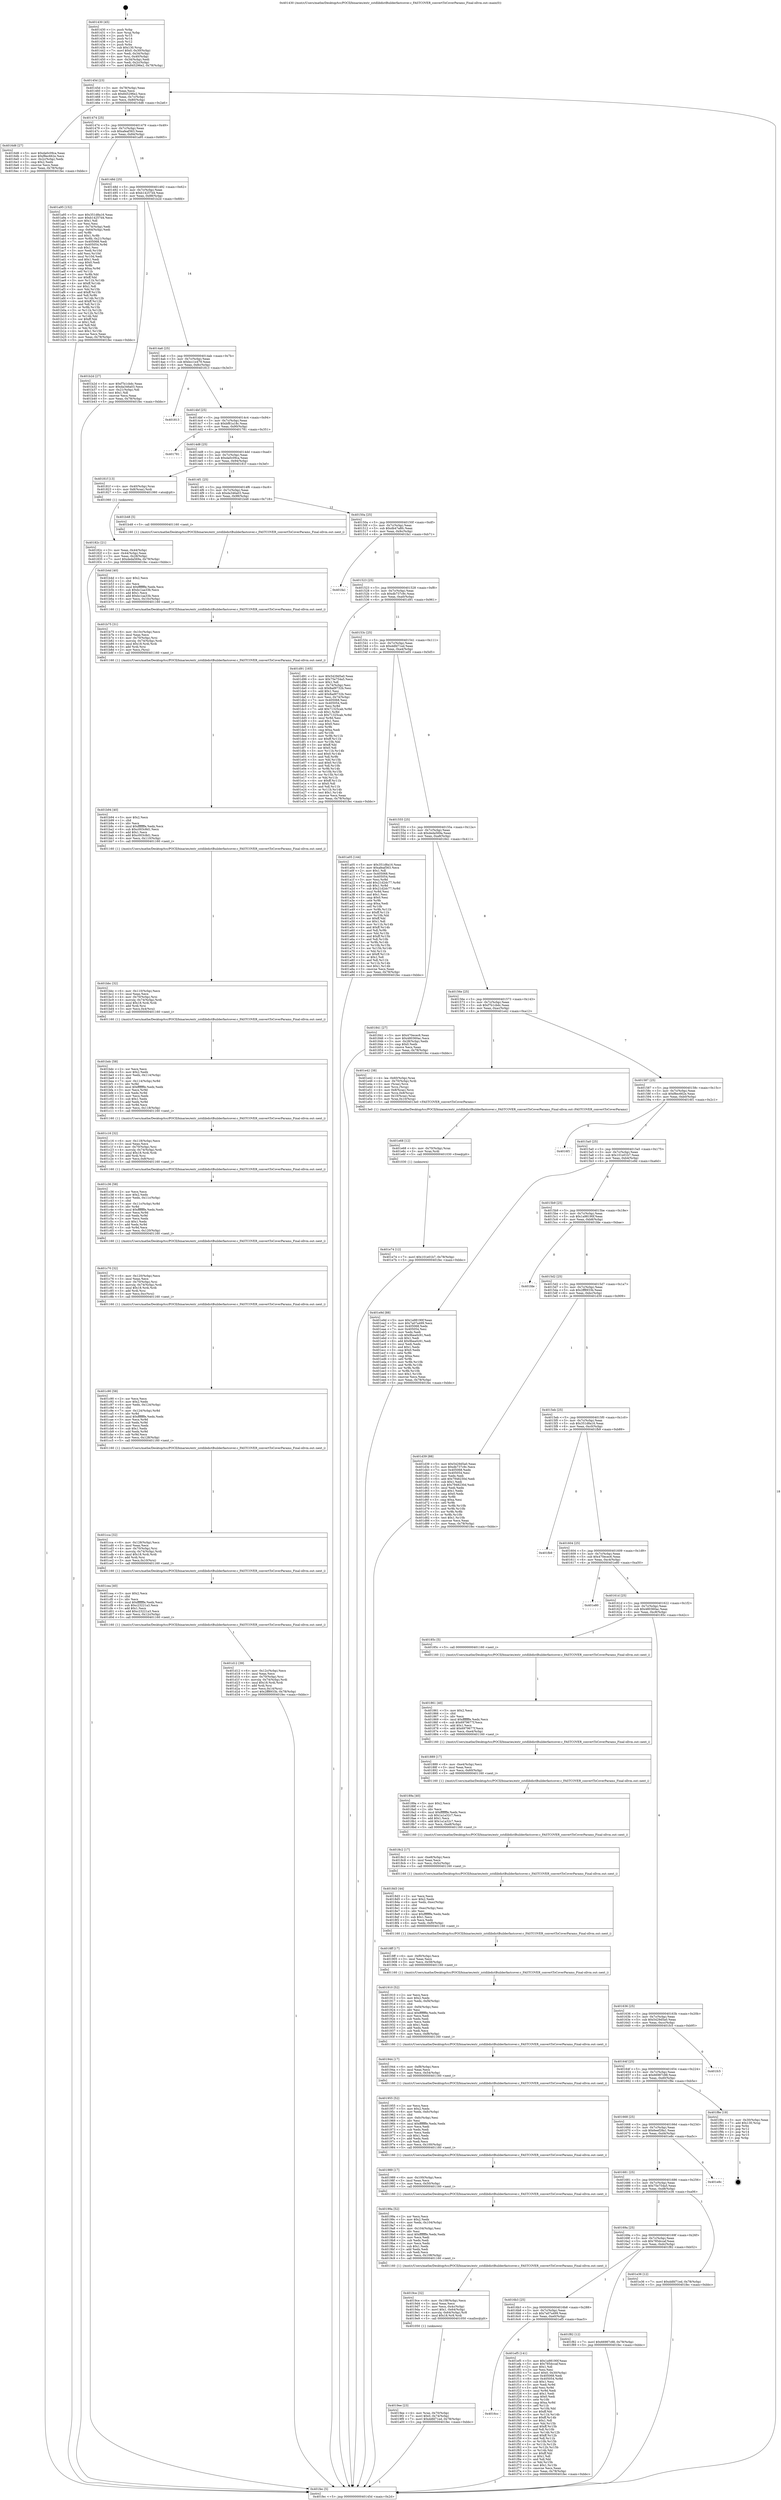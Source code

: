 digraph "0x401430" {
  label = "0x401430 (/mnt/c/Users/mathe/Desktop/tcc/POCII/binaries/extr_zstdlibdictBuilderfastcover.c_FASTCOVER_convertToCoverParams_Final-ollvm.out::main(0))"
  labelloc = "t"
  node[shape=record]

  Entry [label="",width=0.3,height=0.3,shape=circle,fillcolor=black,style=filled]
  "0x40145d" [label="{
     0x40145d [23]\l
     | [instrs]\l
     &nbsp;&nbsp;0x40145d \<+3\>: mov -0x78(%rbp),%eax\l
     &nbsp;&nbsp;0x401460 \<+2\>: mov %eax,%ecx\l
     &nbsp;&nbsp;0x401462 \<+6\>: sub $0x845296e2,%ecx\l
     &nbsp;&nbsp;0x401468 \<+3\>: mov %eax,-0x7c(%rbp)\l
     &nbsp;&nbsp;0x40146b \<+3\>: mov %ecx,-0x80(%rbp)\l
     &nbsp;&nbsp;0x40146e \<+6\>: je 00000000004016d6 \<main+0x2a6\>\l
  }"]
  "0x4016d6" [label="{
     0x4016d6 [27]\l
     | [instrs]\l
     &nbsp;&nbsp;0x4016d6 \<+5\>: mov $0xda0c09ca,%eax\l
     &nbsp;&nbsp;0x4016db \<+5\>: mov $0xf8ec662e,%ecx\l
     &nbsp;&nbsp;0x4016e0 \<+3\>: mov -0x2c(%rbp),%edx\l
     &nbsp;&nbsp;0x4016e3 \<+3\>: cmp $0x2,%edx\l
     &nbsp;&nbsp;0x4016e6 \<+3\>: cmovne %ecx,%eax\l
     &nbsp;&nbsp;0x4016e9 \<+3\>: mov %eax,-0x78(%rbp)\l
     &nbsp;&nbsp;0x4016ec \<+5\>: jmp 0000000000401fec \<main+0xbbc\>\l
  }"]
  "0x401474" [label="{
     0x401474 [25]\l
     | [instrs]\l
     &nbsp;&nbsp;0x401474 \<+5\>: jmp 0000000000401479 \<main+0x49\>\l
     &nbsp;&nbsp;0x401479 \<+3\>: mov -0x7c(%rbp),%eax\l
     &nbsp;&nbsp;0x40147c \<+5\>: sub $0xafeaf363,%eax\l
     &nbsp;&nbsp;0x401481 \<+6\>: mov %eax,-0x84(%rbp)\l
     &nbsp;&nbsp;0x401487 \<+6\>: je 0000000000401a95 \<main+0x665\>\l
  }"]
  "0x401fec" [label="{
     0x401fec [5]\l
     | [instrs]\l
     &nbsp;&nbsp;0x401fec \<+5\>: jmp 000000000040145d \<main+0x2d\>\l
  }"]
  "0x401430" [label="{
     0x401430 [45]\l
     | [instrs]\l
     &nbsp;&nbsp;0x401430 \<+1\>: push %rbp\l
     &nbsp;&nbsp;0x401431 \<+3\>: mov %rsp,%rbp\l
     &nbsp;&nbsp;0x401434 \<+2\>: push %r15\l
     &nbsp;&nbsp;0x401436 \<+2\>: push %r14\l
     &nbsp;&nbsp;0x401438 \<+2\>: push %r12\l
     &nbsp;&nbsp;0x40143a \<+1\>: push %rbx\l
     &nbsp;&nbsp;0x40143b \<+7\>: sub $0x130,%rsp\l
     &nbsp;&nbsp;0x401442 \<+7\>: movl $0x0,-0x30(%rbp)\l
     &nbsp;&nbsp;0x401449 \<+3\>: mov %edi,-0x34(%rbp)\l
     &nbsp;&nbsp;0x40144c \<+4\>: mov %rsi,-0x40(%rbp)\l
     &nbsp;&nbsp;0x401450 \<+3\>: mov -0x34(%rbp),%edi\l
     &nbsp;&nbsp;0x401453 \<+3\>: mov %edi,-0x2c(%rbp)\l
     &nbsp;&nbsp;0x401456 \<+7\>: movl $0x845296e2,-0x78(%rbp)\l
  }"]
  Exit [label="",width=0.3,height=0.3,shape=circle,fillcolor=black,style=filled,peripheries=2]
  "0x401a95" [label="{
     0x401a95 [152]\l
     | [instrs]\l
     &nbsp;&nbsp;0x401a95 \<+5\>: mov $0x351d8a16,%eax\l
     &nbsp;&nbsp;0x401a9a \<+5\>: mov $0xb14257d4,%ecx\l
     &nbsp;&nbsp;0x401a9f \<+2\>: mov $0x1,%dl\l
     &nbsp;&nbsp;0x401aa1 \<+2\>: xor %esi,%esi\l
     &nbsp;&nbsp;0x401aa3 \<+3\>: mov -0x74(%rbp),%edi\l
     &nbsp;&nbsp;0x401aa6 \<+3\>: cmp -0x64(%rbp),%edi\l
     &nbsp;&nbsp;0x401aa9 \<+4\>: setl %r8b\l
     &nbsp;&nbsp;0x401aad \<+4\>: and $0x1,%r8b\l
     &nbsp;&nbsp;0x401ab1 \<+4\>: mov %r8b,-0x21(%rbp)\l
     &nbsp;&nbsp;0x401ab5 \<+7\>: mov 0x405068,%edi\l
     &nbsp;&nbsp;0x401abc \<+8\>: mov 0x405054,%r9d\l
     &nbsp;&nbsp;0x401ac4 \<+3\>: sub $0x1,%esi\l
     &nbsp;&nbsp;0x401ac7 \<+3\>: mov %edi,%r10d\l
     &nbsp;&nbsp;0x401aca \<+3\>: add %esi,%r10d\l
     &nbsp;&nbsp;0x401acd \<+4\>: imul %r10d,%edi\l
     &nbsp;&nbsp;0x401ad1 \<+3\>: and $0x1,%edi\l
     &nbsp;&nbsp;0x401ad4 \<+3\>: cmp $0x0,%edi\l
     &nbsp;&nbsp;0x401ad7 \<+4\>: sete %r8b\l
     &nbsp;&nbsp;0x401adb \<+4\>: cmp $0xa,%r9d\l
     &nbsp;&nbsp;0x401adf \<+4\>: setl %r11b\l
     &nbsp;&nbsp;0x401ae3 \<+3\>: mov %r8b,%bl\l
     &nbsp;&nbsp;0x401ae6 \<+3\>: xor $0xff,%bl\l
     &nbsp;&nbsp;0x401ae9 \<+3\>: mov %r11b,%r14b\l
     &nbsp;&nbsp;0x401aec \<+4\>: xor $0xff,%r14b\l
     &nbsp;&nbsp;0x401af0 \<+3\>: xor $0x1,%dl\l
     &nbsp;&nbsp;0x401af3 \<+3\>: mov %bl,%r15b\l
     &nbsp;&nbsp;0x401af6 \<+4\>: and $0xff,%r15b\l
     &nbsp;&nbsp;0x401afa \<+3\>: and %dl,%r8b\l
     &nbsp;&nbsp;0x401afd \<+3\>: mov %r14b,%r12b\l
     &nbsp;&nbsp;0x401b00 \<+4\>: and $0xff,%r12b\l
     &nbsp;&nbsp;0x401b04 \<+3\>: and %dl,%r11b\l
     &nbsp;&nbsp;0x401b07 \<+3\>: or %r8b,%r15b\l
     &nbsp;&nbsp;0x401b0a \<+3\>: or %r11b,%r12b\l
     &nbsp;&nbsp;0x401b0d \<+3\>: xor %r12b,%r15b\l
     &nbsp;&nbsp;0x401b10 \<+3\>: or %r14b,%bl\l
     &nbsp;&nbsp;0x401b13 \<+3\>: xor $0xff,%bl\l
     &nbsp;&nbsp;0x401b16 \<+3\>: or $0x1,%dl\l
     &nbsp;&nbsp;0x401b19 \<+2\>: and %dl,%bl\l
     &nbsp;&nbsp;0x401b1b \<+3\>: or %bl,%r15b\l
     &nbsp;&nbsp;0x401b1e \<+4\>: test $0x1,%r15b\l
     &nbsp;&nbsp;0x401b22 \<+3\>: cmovne %ecx,%eax\l
     &nbsp;&nbsp;0x401b25 \<+3\>: mov %eax,-0x78(%rbp)\l
     &nbsp;&nbsp;0x401b28 \<+5\>: jmp 0000000000401fec \<main+0xbbc\>\l
  }"]
  "0x40148d" [label="{
     0x40148d [25]\l
     | [instrs]\l
     &nbsp;&nbsp;0x40148d \<+5\>: jmp 0000000000401492 \<main+0x62\>\l
     &nbsp;&nbsp;0x401492 \<+3\>: mov -0x7c(%rbp),%eax\l
     &nbsp;&nbsp;0x401495 \<+5\>: sub $0xb14257d4,%eax\l
     &nbsp;&nbsp;0x40149a \<+6\>: mov %eax,-0x88(%rbp)\l
     &nbsp;&nbsp;0x4014a0 \<+6\>: je 0000000000401b2d \<main+0x6fd\>\l
  }"]
  "0x4016cc" [label="{
     0x4016cc\l
  }", style=dashed]
  "0x401b2d" [label="{
     0x401b2d [27]\l
     | [instrs]\l
     &nbsp;&nbsp;0x401b2d \<+5\>: mov $0xf7b1cbdc,%eax\l
     &nbsp;&nbsp;0x401b32 \<+5\>: mov $0xda346a03,%ecx\l
     &nbsp;&nbsp;0x401b37 \<+3\>: mov -0x21(%rbp),%dl\l
     &nbsp;&nbsp;0x401b3a \<+3\>: test $0x1,%dl\l
     &nbsp;&nbsp;0x401b3d \<+3\>: cmovne %ecx,%eax\l
     &nbsp;&nbsp;0x401b40 \<+3\>: mov %eax,-0x78(%rbp)\l
     &nbsp;&nbsp;0x401b43 \<+5\>: jmp 0000000000401fec \<main+0xbbc\>\l
  }"]
  "0x4014a6" [label="{
     0x4014a6 [25]\l
     | [instrs]\l
     &nbsp;&nbsp;0x4014a6 \<+5\>: jmp 00000000004014ab \<main+0x7b\>\l
     &nbsp;&nbsp;0x4014ab \<+3\>: mov -0x7c(%rbp),%eax\l
     &nbsp;&nbsp;0x4014ae \<+5\>: sub $0xbcc1e479,%eax\l
     &nbsp;&nbsp;0x4014b3 \<+6\>: mov %eax,-0x8c(%rbp)\l
     &nbsp;&nbsp;0x4014b9 \<+6\>: je 0000000000401813 \<main+0x3e3\>\l
  }"]
  "0x401ef5" [label="{
     0x401ef5 [141]\l
     | [instrs]\l
     &nbsp;&nbsp;0x401ef5 \<+5\>: mov $0x1a98190f,%eax\l
     &nbsp;&nbsp;0x401efa \<+5\>: mov $0x785dccaf,%ecx\l
     &nbsp;&nbsp;0x401eff \<+2\>: mov $0x1,%dl\l
     &nbsp;&nbsp;0x401f01 \<+2\>: xor %esi,%esi\l
     &nbsp;&nbsp;0x401f03 \<+7\>: movl $0x0,-0x30(%rbp)\l
     &nbsp;&nbsp;0x401f0a \<+7\>: mov 0x405068,%edi\l
     &nbsp;&nbsp;0x401f11 \<+8\>: mov 0x405054,%r8d\l
     &nbsp;&nbsp;0x401f19 \<+3\>: sub $0x1,%esi\l
     &nbsp;&nbsp;0x401f1c \<+3\>: mov %edi,%r9d\l
     &nbsp;&nbsp;0x401f1f \<+3\>: add %esi,%r9d\l
     &nbsp;&nbsp;0x401f22 \<+4\>: imul %r9d,%edi\l
     &nbsp;&nbsp;0x401f26 \<+3\>: and $0x1,%edi\l
     &nbsp;&nbsp;0x401f29 \<+3\>: cmp $0x0,%edi\l
     &nbsp;&nbsp;0x401f2c \<+4\>: sete %r10b\l
     &nbsp;&nbsp;0x401f30 \<+4\>: cmp $0xa,%r8d\l
     &nbsp;&nbsp;0x401f34 \<+4\>: setl %r11b\l
     &nbsp;&nbsp;0x401f38 \<+3\>: mov %r10b,%bl\l
     &nbsp;&nbsp;0x401f3b \<+3\>: xor $0xff,%bl\l
     &nbsp;&nbsp;0x401f3e \<+3\>: mov %r11b,%r14b\l
     &nbsp;&nbsp;0x401f41 \<+4\>: xor $0xff,%r14b\l
     &nbsp;&nbsp;0x401f45 \<+3\>: xor $0x1,%dl\l
     &nbsp;&nbsp;0x401f48 \<+3\>: mov %bl,%r15b\l
     &nbsp;&nbsp;0x401f4b \<+4\>: and $0xff,%r15b\l
     &nbsp;&nbsp;0x401f4f \<+3\>: and %dl,%r10b\l
     &nbsp;&nbsp;0x401f52 \<+3\>: mov %r14b,%r12b\l
     &nbsp;&nbsp;0x401f55 \<+4\>: and $0xff,%r12b\l
     &nbsp;&nbsp;0x401f59 \<+3\>: and %dl,%r11b\l
     &nbsp;&nbsp;0x401f5c \<+3\>: or %r10b,%r15b\l
     &nbsp;&nbsp;0x401f5f \<+3\>: or %r11b,%r12b\l
     &nbsp;&nbsp;0x401f62 \<+3\>: xor %r12b,%r15b\l
     &nbsp;&nbsp;0x401f65 \<+3\>: or %r14b,%bl\l
     &nbsp;&nbsp;0x401f68 \<+3\>: xor $0xff,%bl\l
     &nbsp;&nbsp;0x401f6b \<+3\>: or $0x1,%dl\l
     &nbsp;&nbsp;0x401f6e \<+2\>: and %dl,%bl\l
     &nbsp;&nbsp;0x401f70 \<+3\>: or %bl,%r15b\l
     &nbsp;&nbsp;0x401f73 \<+4\>: test $0x1,%r15b\l
     &nbsp;&nbsp;0x401f77 \<+3\>: cmovne %ecx,%eax\l
     &nbsp;&nbsp;0x401f7a \<+3\>: mov %eax,-0x78(%rbp)\l
     &nbsp;&nbsp;0x401f7d \<+5\>: jmp 0000000000401fec \<main+0xbbc\>\l
  }"]
  "0x401813" [label="{
     0x401813\l
  }", style=dashed]
  "0x4014bf" [label="{
     0x4014bf [25]\l
     | [instrs]\l
     &nbsp;&nbsp;0x4014bf \<+5\>: jmp 00000000004014c4 \<main+0x94\>\l
     &nbsp;&nbsp;0x4014c4 \<+3\>: mov -0x7c(%rbp),%eax\l
     &nbsp;&nbsp;0x4014c7 \<+5\>: sub $0xbf81a18c,%eax\l
     &nbsp;&nbsp;0x4014cc \<+6\>: mov %eax,-0x90(%rbp)\l
     &nbsp;&nbsp;0x4014d2 \<+6\>: je 0000000000401781 \<main+0x351\>\l
  }"]
  "0x4016b3" [label="{
     0x4016b3 [25]\l
     | [instrs]\l
     &nbsp;&nbsp;0x4016b3 \<+5\>: jmp 00000000004016b8 \<main+0x288\>\l
     &nbsp;&nbsp;0x4016b8 \<+3\>: mov -0x7c(%rbp),%eax\l
     &nbsp;&nbsp;0x4016bb \<+5\>: sub $0x7a07a499,%eax\l
     &nbsp;&nbsp;0x4016c0 \<+6\>: mov %eax,-0xe0(%rbp)\l
     &nbsp;&nbsp;0x4016c6 \<+6\>: je 0000000000401ef5 \<main+0xac5\>\l
  }"]
  "0x401781" [label="{
     0x401781\l
  }", style=dashed]
  "0x4014d8" [label="{
     0x4014d8 [25]\l
     | [instrs]\l
     &nbsp;&nbsp;0x4014d8 \<+5\>: jmp 00000000004014dd \<main+0xad\>\l
     &nbsp;&nbsp;0x4014dd \<+3\>: mov -0x7c(%rbp),%eax\l
     &nbsp;&nbsp;0x4014e0 \<+5\>: sub $0xda0c09ca,%eax\l
     &nbsp;&nbsp;0x4014e5 \<+6\>: mov %eax,-0x94(%rbp)\l
     &nbsp;&nbsp;0x4014eb \<+6\>: je 000000000040181f \<main+0x3ef\>\l
  }"]
  "0x401f82" [label="{
     0x401f82 [12]\l
     | [instrs]\l
     &nbsp;&nbsp;0x401f82 \<+7\>: movl $0x66987c88,-0x78(%rbp)\l
     &nbsp;&nbsp;0x401f89 \<+5\>: jmp 0000000000401fec \<main+0xbbc\>\l
  }"]
  "0x40181f" [label="{
     0x40181f [13]\l
     | [instrs]\l
     &nbsp;&nbsp;0x40181f \<+4\>: mov -0x40(%rbp),%rax\l
     &nbsp;&nbsp;0x401823 \<+4\>: mov 0x8(%rax),%rdi\l
     &nbsp;&nbsp;0x401827 \<+5\>: call 0000000000401060 \<atoi@plt\>\l
     | [calls]\l
     &nbsp;&nbsp;0x401060 \{1\} (unknown)\l
  }"]
  "0x4014f1" [label="{
     0x4014f1 [25]\l
     | [instrs]\l
     &nbsp;&nbsp;0x4014f1 \<+5\>: jmp 00000000004014f6 \<main+0xc6\>\l
     &nbsp;&nbsp;0x4014f6 \<+3\>: mov -0x7c(%rbp),%eax\l
     &nbsp;&nbsp;0x4014f9 \<+5\>: sub $0xda346a03,%eax\l
     &nbsp;&nbsp;0x4014fe \<+6\>: mov %eax,-0x98(%rbp)\l
     &nbsp;&nbsp;0x401504 \<+6\>: je 0000000000401b48 \<main+0x718\>\l
  }"]
  "0x40182c" [label="{
     0x40182c [21]\l
     | [instrs]\l
     &nbsp;&nbsp;0x40182c \<+3\>: mov %eax,-0x44(%rbp)\l
     &nbsp;&nbsp;0x40182f \<+3\>: mov -0x44(%rbp),%eax\l
     &nbsp;&nbsp;0x401832 \<+3\>: mov %eax,-0x28(%rbp)\l
     &nbsp;&nbsp;0x401835 \<+7\>: movl $0xdeda569a,-0x78(%rbp)\l
     &nbsp;&nbsp;0x40183c \<+5\>: jmp 0000000000401fec \<main+0xbbc\>\l
  }"]
  "0x401e74" [label="{
     0x401e74 [12]\l
     | [instrs]\l
     &nbsp;&nbsp;0x401e74 \<+7\>: movl $0x101e01b7,-0x78(%rbp)\l
     &nbsp;&nbsp;0x401e7b \<+5\>: jmp 0000000000401fec \<main+0xbbc\>\l
  }"]
  "0x401b48" [label="{
     0x401b48 [5]\l
     | [instrs]\l
     &nbsp;&nbsp;0x401b48 \<+5\>: call 0000000000401160 \<next_i\>\l
     | [calls]\l
     &nbsp;&nbsp;0x401160 \{1\} (/mnt/c/Users/mathe/Desktop/tcc/POCII/binaries/extr_zstdlibdictBuilderfastcover.c_FASTCOVER_convertToCoverParams_Final-ollvm.out::next_i)\l
  }"]
  "0x40150a" [label="{
     0x40150a [25]\l
     | [instrs]\l
     &nbsp;&nbsp;0x40150a \<+5\>: jmp 000000000040150f \<main+0xdf\>\l
     &nbsp;&nbsp;0x40150f \<+3\>: mov -0x7c(%rbp),%eax\l
     &nbsp;&nbsp;0x401512 \<+5\>: sub $0xdb47a8fc,%eax\l
     &nbsp;&nbsp;0x401517 \<+6\>: mov %eax,-0x9c(%rbp)\l
     &nbsp;&nbsp;0x40151d \<+6\>: je 0000000000401fa1 \<main+0xb71\>\l
  }"]
  "0x401e68" [label="{
     0x401e68 [12]\l
     | [instrs]\l
     &nbsp;&nbsp;0x401e68 \<+4\>: mov -0x70(%rbp),%rax\l
     &nbsp;&nbsp;0x401e6c \<+3\>: mov %rax,%rdi\l
     &nbsp;&nbsp;0x401e6f \<+5\>: call 0000000000401030 \<free@plt\>\l
     | [calls]\l
     &nbsp;&nbsp;0x401030 \{1\} (unknown)\l
  }"]
  "0x401fa1" [label="{
     0x401fa1\l
  }", style=dashed]
  "0x401523" [label="{
     0x401523 [25]\l
     | [instrs]\l
     &nbsp;&nbsp;0x401523 \<+5\>: jmp 0000000000401528 \<main+0xf8\>\l
     &nbsp;&nbsp;0x401528 \<+3\>: mov -0x7c(%rbp),%eax\l
     &nbsp;&nbsp;0x40152b \<+5\>: sub $0xdb737c9c,%eax\l
     &nbsp;&nbsp;0x401530 \<+6\>: mov %eax,-0xa0(%rbp)\l
     &nbsp;&nbsp;0x401536 \<+6\>: je 0000000000401d91 \<main+0x961\>\l
  }"]
  "0x40169a" [label="{
     0x40169a [25]\l
     | [instrs]\l
     &nbsp;&nbsp;0x40169a \<+5\>: jmp 000000000040169f \<main+0x26f\>\l
     &nbsp;&nbsp;0x40169f \<+3\>: mov -0x7c(%rbp),%eax\l
     &nbsp;&nbsp;0x4016a2 \<+5\>: sub $0x785dccaf,%eax\l
     &nbsp;&nbsp;0x4016a7 \<+6\>: mov %eax,-0xdc(%rbp)\l
     &nbsp;&nbsp;0x4016ad \<+6\>: je 0000000000401f82 \<main+0xb52\>\l
  }"]
  "0x401d91" [label="{
     0x401d91 [165]\l
     | [instrs]\l
     &nbsp;&nbsp;0x401d91 \<+5\>: mov $0x5429d5a0,%eax\l
     &nbsp;&nbsp;0x401d96 \<+5\>: mov $0x75e754a5,%ecx\l
     &nbsp;&nbsp;0x401d9b \<+2\>: mov $0x1,%dl\l
     &nbsp;&nbsp;0x401d9d \<+3\>: mov -0x74(%rbp),%esi\l
     &nbsp;&nbsp;0x401da0 \<+6\>: sub $0x8ad9732b,%esi\l
     &nbsp;&nbsp;0x401da6 \<+3\>: add $0x1,%esi\l
     &nbsp;&nbsp;0x401da9 \<+6\>: add $0x8ad9732b,%esi\l
     &nbsp;&nbsp;0x401daf \<+3\>: mov %esi,-0x74(%rbp)\l
     &nbsp;&nbsp;0x401db2 \<+7\>: mov 0x405068,%esi\l
     &nbsp;&nbsp;0x401db9 \<+7\>: mov 0x405054,%edi\l
     &nbsp;&nbsp;0x401dc0 \<+3\>: mov %esi,%r8d\l
     &nbsp;&nbsp;0x401dc3 \<+7\>: add $0x71325cab,%r8d\l
     &nbsp;&nbsp;0x401dca \<+4\>: sub $0x1,%r8d\l
     &nbsp;&nbsp;0x401dce \<+7\>: sub $0x71325cab,%r8d\l
     &nbsp;&nbsp;0x401dd5 \<+4\>: imul %r8d,%esi\l
     &nbsp;&nbsp;0x401dd9 \<+3\>: and $0x1,%esi\l
     &nbsp;&nbsp;0x401ddc \<+3\>: cmp $0x0,%esi\l
     &nbsp;&nbsp;0x401ddf \<+4\>: sete %r9b\l
     &nbsp;&nbsp;0x401de3 \<+3\>: cmp $0xa,%edi\l
     &nbsp;&nbsp;0x401de6 \<+4\>: setl %r10b\l
     &nbsp;&nbsp;0x401dea \<+3\>: mov %r9b,%r11b\l
     &nbsp;&nbsp;0x401ded \<+4\>: xor $0xff,%r11b\l
     &nbsp;&nbsp;0x401df1 \<+3\>: mov %r10b,%bl\l
     &nbsp;&nbsp;0x401df4 \<+3\>: xor $0xff,%bl\l
     &nbsp;&nbsp;0x401df7 \<+3\>: xor $0x0,%dl\l
     &nbsp;&nbsp;0x401dfa \<+3\>: mov %r11b,%r14b\l
     &nbsp;&nbsp;0x401dfd \<+4\>: and $0x0,%r14b\l
     &nbsp;&nbsp;0x401e01 \<+3\>: and %dl,%r9b\l
     &nbsp;&nbsp;0x401e04 \<+3\>: mov %bl,%r15b\l
     &nbsp;&nbsp;0x401e07 \<+4\>: and $0x0,%r15b\l
     &nbsp;&nbsp;0x401e0b \<+3\>: and %dl,%r10b\l
     &nbsp;&nbsp;0x401e0e \<+3\>: or %r9b,%r14b\l
     &nbsp;&nbsp;0x401e11 \<+3\>: or %r10b,%r15b\l
     &nbsp;&nbsp;0x401e14 \<+3\>: xor %r15b,%r14b\l
     &nbsp;&nbsp;0x401e17 \<+3\>: or %bl,%r11b\l
     &nbsp;&nbsp;0x401e1a \<+4\>: xor $0xff,%r11b\l
     &nbsp;&nbsp;0x401e1e \<+3\>: or $0x0,%dl\l
     &nbsp;&nbsp;0x401e21 \<+3\>: and %dl,%r11b\l
     &nbsp;&nbsp;0x401e24 \<+3\>: or %r11b,%r14b\l
     &nbsp;&nbsp;0x401e27 \<+4\>: test $0x1,%r14b\l
     &nbsp;&nbsp;0x401e2b \<+3\>: cmovne %ecx,%eax\l
     &nbsp;&nbsp;0x401e2e \<+3\>: mov %eax,-0x78(%rbp)\l
     &nbsp;&nbsp;0x401e31 \<+5\>: jmp 0000000000401fec \<main+0xbbc\>\l
  }"]
  "0x40153c" [label="{
     0x40153c [25]\l
     | [instrs]\l
     &nbsp;&nbsp;0x40153c \<+5\>: jmp 0000000000401541 \<main+0x111\>\l
     &nbsp;&nbsp;0x401541 \<+3\>: mov -0x7c(%rbp),%eax\l
     &nbsp;&nbsp;0x401544 \<+5\>: sub $0xddfd71ed,%eax\l
     &nbsp;&nbsp;0x401549 \<+6\>: mov %eax,-0xa4(%rbp)\l
     &nbsp;&nbsp;0x40154f \<+6\>: je 0000000000401a05 \<main+0x5d5\>\l
  }"]
  "0x401e36" [label="{
     0x401e36 [12]\l
     | [instrs]\l
     &nbsp;&nbsp;0x401e36 \<+7\>: movl $0xddfd71ed,-0x78(%rbp)\l
     &nbsp;&nbsp;0x401e3d \<+5\>: jmp 0000000000401fec \<main+0xbbc\>\l
  }"]
  "0x401a05" [label="{
     0x401a05 [144]\l
     | [instrs]\l
     &nbsp;&nbsp;0x401a05 \<+5\>: mov $0x351d8a16,%eax\l
     &nbsp;&nbsp;0x401a0a \<+5\>: mov $0xafeaf363,%ecx\l
     &nbsp;&nbsp;0x401a0f \<+2\>: mov $0x1,%dl\l
     &nbsp;&nbsp;0x401a11 \<+7\>: mov 0x405068,%esi\l
     &nbsp;&nbsp;0x401a18 \<+7\>: mov 0x405054,%edi\l
     &nbsp;&nbsp;0x401a1f \<+3\>: mov %esi,%r8d\l
     &nbsp;&nbsp;0x401a22 \<+7\>: add $0x21d2dc77,%r8d\l
     &nbsp;&nbsp;0x401a29 \<+4\>: sub $0x1,%r8d\l
     &nbsp;&nbsp;0x401a2d \<+7\>: sub $0x21d2dc77,%r8d\l
     &nbsp;&nbsp;0x401a34 \<+4\>: imul %r8d,%esi\l
     &nbsp;&nbsp;0x401a38 \<+3\>: and $0x1,%esi\l
     &nbsp;&nbsp;0x401a3b \<+3\>: cmp $0x0,%esi\l
     &nbsp;&nbsp;0x401a3e \<+4\>: sete %r9b\l
     &nbsp;&nbsp;0x401a42 \<+3\>: cmp $0xa,%edi\l
     &nbsp;&nbsp;0x401a45 \<+4\>: setl %r10b\l
     &nbsp;&nbsp;0x401a49 \<+3\>: mov %r9b,%r11b\l
     &nbsp;&nbsp;0x401a4c \<+4\>: xor $0xff,%r11b\l
     &nbsp;&nbsp;0x401a50 \<+3\>: mov %r10b,%bl\l
     &nbsp;&nbsp;0x401a53 \<+3\>: xor $0xff,%bl\l
     &nbsp;&nbsp;0x401a56 \<+3\>: xor $0x1,%dl\l
     &nbsp;&nbsp;0x401a59 \<+3\>: mov %r11b,%r14b\l
     &nbsp;&nbsp;0x401a5c \<+4\>: and $0xff,%r14b\l
     &nbsp;&nbsp;0x401a60 \<+3\>: and %dl,%r9b\l
     &nbsp;&nbsp;0x401a63 \<+3\>: mov %bl,%r15b\l
     &nbsp;&nbsp;0x401a66 \<+4\>: and $0xff,%r15b\l
     &nbsp;&nbsp;0x401a6a \<+3\>: and %dl,%r10b\l
     &nbsp;&nbsp;0x401a6d \<+3\>: or %r9b,%r14b\l
     &nbsp;&nbsp;0x401a70 \<+3\>: or %r10b,%r15b\l
     &nbsp;&nbsp;0x401a73 \<+3\>: xor %r15b,%r14b\l
     &nbsp;&nbsp;0x401a76 \<+3\>: or %bl,%r11b\l
     &nbsp;&nbsp;0x401a79 \<+4\>: xor $0xff,%r11b\l
     &nbsp;&nbsp;0x401a7d \<+3\>: or $0x1,%dl\l
     &nbsp;&nbsp;0x401a80 \<+3\>: and %dl,%r11b\l
     &nbsp;&nbsp;0x401a83 \<+3\>: or %r11b,%r14b\l
     &nbsp;&nbsp;0x401a86 \<+4\>: test $0x1,%r14b\l
     &nbsp;&nbsp;0x401a8a \<+3\>: cmovne %ecx,%eax\l
     &nbsp;&nbsp;0x401a8d \<+3\>: mov %eax,-0x78(%rbp)\l
     &nbsp;&nbsp;0x401a90 \<+5\>: jmp 0000000000401fec \<main+0xbbc\>\l
  }"]
  "0x401555" [label="{
     0x401555 [25]\l
     | [instrs]\l
     &nbsp;&nbsp;0x401555 \<+5\>: jmp 000000000040155a \<main+0x12a\>\l
     &nbsp;&nbsp;0x40155a \<+3\>: mov -0x7c(%rbp),%eax\l
     &nbsp;&nbsp;0x40155d \<+5\>: sub $0xdeda569a,%eax\l
     &nbsp;&nbsp;0x401562 \<+6\>: mov %eax,-0xa8(%rbp)\l
     &nbsp;&nbsp;0x401568 \<+6\>: je 0000000000401841 \<main+0x411\>\l
  }"]
  "0x401681" [label="{
     0x401681 [25]\l
     | [instrs]\l
     &nbsp;&nbsp;0x401681 \<+5\>: jmp 0000000000401686 \<main+0x256\>\l
     &nbsp;&nbsp;0x401686 \<+3\>: mov -0x7c(%rbp),%eax\l
     &nbsp;&nbsp;0x401689 \<+5\>: sub $0x75e754a5,%eax\l
     &nbsp;&nbsp;0x40168e \<+6\>: mov %eax,-0xd8(%rbp)\l
     &nbsp;&nbsp;0x401694 \<+6\>: je 0000000000401e36 \<main+0xa06\>\l
  }"]
  "0x401841" [label="{
     0x401841 [27]\l
     | [instrs]\l
     &nbsp;&nbsp;0x401841 \<+5\>: mov $0x470ecec6,%eax\l
     &nbsp;&nbsp;0x401846 \<+5\>: mov $0x480360ac,%ecx\l
     &nbsp;&nbsp;0x40184b \<+3\>: mov -0x28(%rbp),%edx\l
     &nbsp;&nbsp;0x40184e \<+3\>: cmp $0x0,%edx\l
     &nbsp;&nbsp;0x401851 \<+3\>: cmove %ecx,%eax\l
     &nbsp;&nbsp;0x401854 \<+3\>: mov %eax,-0x78(%rbp)\l
     &nbsp;&nbsp;0x401857 \<+5\>: jmp 0000000000401fec \<main+0xbbc\>\l
  }"]
  "0x40156e" [label="{
     0x40156e [25]\l
     | [instrs]\l
     &nbsp;&nbsp;0x40156e \<+5\>: jmp 0000000000401573 \<main+0x143\>\l
     &nbsp;&nbsp;0x401573 \<+3\>: mov -0x7c(%rbp),%eax\l
     &nbsp;&nbsp;0x401576 \<+5\>: sub $0xf7b1cbdc,%eax\l
     &nbsp;&nbsp;0x40157b \<+6\>: mov %eax,-0xac(%rbp)\l
     &nbsp;&nbsp;0x401581 \<+6\>: je 0000000000401e42 \<main+0xa12\>\l
  }"]
  "0x401e8c" [label="{
     0x401e8c\l
  }", style=dashed]
  "0x401e42" [label="{
     0x401e42 [38]\l
     | [instrs]\l
     &nbsp;&nbsp;0x401e42 \<+4\>: lea -0x60(%rbp),%rax\l
     &nbsp;&nbsp;0x401e46 \<+4\>: mov -0x70(%rbp),%rdi\l
     &nbsp;&nbsp;0x401e4a \<+3\>: mov (%rax),%rcx\l
     &nbsp;&nbsp;0x401e4d \<+4\>: mov %rcx,(%rsp)\l
     &nbsp;&nbsp;0x401e51 \<+4\>: mov 0x8(%rax),%rcx\l
     &nbsp;&nbsp;0x401e55 \<+5\>: mov %rcx,0x8(%rsp)\l
     &nbsp;&nbsp;0x401e5a \<+4\>: mov 0x10(%rax),%rax\l
     &nbsp;&nbsp;0x401e5e \<+5\>: mov %rax,0x10(%rsp)\l
     &nbsp;&nbsp;0x401e63 \<+5\>: call 00000000004013e0 \<FASTCOVER_convertToCoverParams\>\l
     | [calls]\l
     &nbsp;&nbsp;0x4013e0 \{1\} (/mnt/c/Users/mathe/Desktop/tcc/POCII/binaries/extr_zstdlibdictBuilderfastcover.c_FASTCOVER_convertToCoverParams_Final-ollvm.out::FASTCOVER_convertToCoverParams)\l
  }"]
  "0x401587" [label="{
     0x401587 [25]\l
     | [instrs]\l
     &nbsp;&nbsp;0x401587 \<+5\>: jmp 000000000040158c \<main+0x15c\>\l
     &nbsp;&nbsp;0x40158c \<+3\>: mov -0x7c(%rbp),%eax\l
     &nbsp;&nbsp;0x40158f \<+5\>: sub $0xf8ec662e,%eax\l
     &nbsp;&nbsp;0x401594 \<+6\>: mov %eax,-0xb0(%rbp)\l
     &nbsp;&nbsp;0x40159a \<+6\>: je 00000000004016f1 \<main+0x2c1\>\l
  }"]
  "0x401668" [label="{
     0x401668 [25]\l
     | [instrs]\l
     &nbsp;&nbsp;0x401668 \<+5\>: jmp 000000000040166d \<main+0x23d\>\l
     &nbsp;&nbsp;0x40166d \<+3\>: mov -0x7c(%rbp),%eax\l
     &nbsp;&nbsp;0x401670 \<+5\>: sub $0x6eef28a1,%eax\l
     &nbsp;&nbsp;0x401675 \<+6\>: mov %eax,-0xd4(%rbp)\l
     &nbsp;&nbsp;0x40167b \<+6\>: je 0000000000401e8c \<main+0xa5c\>\l
  }"]
  "0x4016f1" [label="{
     0x4016f1\l
  }", style=dashed]
  "0x4015a0" [label="{
     0x4015a0 [25]\l
     | [instrs]\l
     &nbsp;&nbsp;0x4015a0 \<+5\>: jmp 00000000004015a5 \<main+0x175\>\l
     &nbsp;&nbsp;0x4015a5 \<+3\>: mov -0x7c(%rbp),%eax\l
     &nbsp;&nbsp;0x4015a8 \<+5\>: sub $0x101e01b7,%eax\l
     &nbsp;&nbsp;0x4015ad \<+6\>: mov %eax,-0xb4(%rbp)\l
     &nbsp;&nbsp;0x4015b3 \<+6\>: je 0000000000401e9d \<main+0xa6d\>\l
  }"]
  "0x401f8e" [label="{
     0x401f8e [19]\l
     | [instrs]\l
     &nbsp;&nbsp;0x401f8e \<+3\>: mov -0x30(%rbp),%eax\l
     &nbsp;&nbsp;0x401f91 \<+7\>: add $0x130,%rsp\l
     &nbsp;&nbsp;0x401f98 \<+1\>: pop %rbx\l
     &nbsp;&nbsp;0x401f99 \<+2\>: pop %r12\l
     &nbsp;&nbsp;0x401f9b \<+2\>: pop %r14\l
     &nbsp;&nbsp;0x401f9d \<+2\>: pop %r15\l
     &nbsp;&nbsp;0x401f9f \<+1\>: pop %rbp\l
     &nbsp;&nbsp;0x401fa0 \<+1\>: ret\l
  }"]
  "0x401e9d" [label="{
     0x401e9d [88]\l
     | [instrs]\l
     &nbsp;&nbsp;0x401e9d \<+5\>: mov $0x1a98190f,%eax\l
     &nbsp;&nbsp;0x401ea2 \<+5\>: mov $0x7a07a499,%ecx\l
     &nbsp;&nbsp;0x401ea7 \<+7\>: mov 0x405068,%edx\l
     &nbsp;&nbsp;0x401eae \<+7\>: mov 0x405054,%esi\l
     &nbsp;&nbsp;0x401eb5 \<+2\>: mov %edx,%edi\l
     &nbsp;&nbsp;0x401eb7 \<+6\>: sub $0x9bea0c91,%edi\l
     &nbsp;&nbsp;0x401ebd \<+3\>: sub $0x1,%edi\l
     &nbsp;&nbsp;0x401ec0 \<+6\>: add $0x9bea0c91,%edi\l
     &nbsp;&nbsp;0x401ec6 \<+3\>: imul %edi,%edx\l
     &nbsp;&nbsp;0x401ec9 \<+3\>: and $0x1,%edx\l
     &nbsp;&nbsp;0x401ecc \<+3\>: cmp $0x0,%edx\l
     &nbsp;&nbsp;0x401ecf \<+4\>: sete %r8b\l
     &nbsp;&nbsp;0x401ed3 \<+3\>: cmp $0xa,%esi\l
     &nbsp;&nbsp;0x401ed6 \<+4\>: setl %r9b\l
     &nbsp;&nbsp;0x401eda \<+3\>: mov %r8b,%r10b\l
     &nbsp;&nbsp;0x401edd \<+3\>: and %r9b,%r10b\l
     &nbsp;&nbsp;0x401ee0 \<+3\>: xor %r9b,%r8b\l
     &nbsp;&nbsp;0x401ee3 \<+3\>: or %r8b,%r10b\l
     &nbsp;&nbsp;0x401ee6 \<+4\>: test $0x1,%r10b\l
     &nbsp;&nbsp;0x401eea \<+3\>: cmovne %ecx,%eax\l
     &nbsp;&nbsp;0x401eed \<+3\>: mov %eax,-0x78(%rbp)\l
     &nbsp;&nbsp;0x401ef0 \<+5\>: jmp 0000000000401fec \<main+0xbbc\>\l
  }"]
  "0x4015b9" [label="{
     0x4015b9 [25]\l
     | [instrs]\l
     &nbsp;&nbsp;0x4015b9 \<+5\>: jmp 00000000004015be \<main+0x18e\>\l
     &nbsp;&nbsp;0x4015be \<+3\>: mov -0x7c(%rbp),%eax\l
     &nbsp;&nbsp;0x4015c1 \<+5\>: sub $0x1a98190f,%eax\l
     &nbsp;&nbsp;0x4015c6 \<+6\>: mov %eax,-0xb8(%rbp)\l
     &nbsp;&nbsp;0x4015cc \<+6\>: je 0000000000401fde \<main+0xbae\>\l
  }"]
  "0x40164f" [label="{
     0x40164f [25]\l
     | [instrs]\l
     &nbsp;&nbsp;0x40164f \<+5\>: jmp 0000000000401654 \<main+0x224\>\l
     &nbsp;&nbsp;0x401654 \<+3\>: mov -0x7c(%rbp),%eax\l
     &nbsp;&nbsp;0x401657 \<+5\>: sub $0x66987c88,%eax\l
     &nbsp;&nbsp;0x40165c \<+6\>: mov %eax,-0xd0(%rbp)\l
     &nbsp;&nbsp;0x401662 \<+6\>: je 0000000000401f8e \<main+0xb5e\>\l
  }"]
  "0x401fde" [label="{
     0x401fde\l
  }", style=dashed]
  "0x4015d2" [label="{
     0x4015d2 [25]\l
     | [instrs]\l
     &nbsp;&nbsp;0x4015d2 \<+5\>: jmp 00000000004015d7 \<main+0x1a7\>\l
     &nbsp;&nbsp;0x4015d7 \<+3\>: mov -0x7c(%rbp),%eax\l
     &nbsp;&nbsp;0x4015da \<+5\>: sub $0x2ff8933b,%eax\l
     &nbsp;&nbsp;0x4015df \<+6\>: mov %eax,-0xbc(%rbp)\l
     &nbsp;&nbsp;0x4015e5 \<+6\>: je 0000000000401d39 \<main+0x909\>\l
  }"]
  "0x401fc5" [label="{
     0x401fc5\l
  }", style=dashed]
  "0x401d39" [label="{
     0x401d39 [88]\l
     | [instrs]\l
     &nbsp;&nbsp;0x401d39 \<+5\>: mov $0x5429d5a0,%eax\l
     &nbsp;&nbsp;0x401d3e \<+5\>: mov $0xdb737c9c,%ecx\l
     &nbsp;&nbsp;0x401d43 \<+7\>: mov 0x405068,%edx\l
     &nbsp;&nbsp;0x401d4a \<+7\>: mov 0x405054,%esi\l
     &nbsp;&nbsp;0x401d51 \<+2\>: mov %edx,%edi\l
     &nbsp;&nbsp;0x401d53 \<+6\>: add $0x7948230d,%edi\l
     &nbsp;&nbsp;0x401d59 \<+3\>: sub $0x1,%edi\l
     &nbsp;&nbsp;0x401d5c \<+6\>: sub $0x7948230d,%edi\l
     &nbsp;&nbsp;0x401d62 \<+3\>: imul %edi,%edx\l
     &nbsp;&nbsp;0x401d65 \<+3\>: and $0x1,%edx\l
     &nbsp;&nbsp;0x401d68 \<+3\>: cmp $0x0,%edx\l
     &nbsp;&nbsp;0x401d6b \<+4\>: sete %r8b\l
     &nbsp;&nbsp;0x401d6f \<+3\>: cmp $0xa,%esi\l
     &nbsp;&nbsp;0x401d72 \<+4\>: setl %r9b\l
     &nbsp;&nbsp;0x401d76 \<+3\>: mov %r8b,%r10b\l
     &nbsp;&nbsp;0x401d79 \<+3\>: and %r9b,%r10b\l
     &nbsp;&nbsp;0x401d7c \<+3\>: xor %r9b,%r8b\l
     &nbsp;&nbsp;0x401d7f \<+3\>: or %r8b,%r10b\l
     &nbsp;&nbsp;0x401d82 \<+4\>: test $0x1,%r10b\l
     &nbsp;&nbsp;0x401d86 \<+3\>: cmovne %ecx,%eax\l
     &nbsp;&nbsp;0x401d89 \<+3\>: mov %eax,-0x78(%rbp)\l
     &nbsp;&nbsp;0x401d8c \<+5\>: jmp 0000000000401fec \<main+0xbbc\>\l
  }"]
  "0x4015eb" [label="{
     0x4015eb [25]\l
     | [instrs]\l
     &nbsp;&nbsp;0x4015eb \<+5\>: jmp 00000000004015f0 \<main+0x1c0\>\l
     &nbsp;&nbsp;0x4015f0 \<+3\>: mov -0x7c(%rbp),%eax\l
     &nbsp;&nbsp;0x4015f3 \<+5\>: sub $0x351d8a16,%eax\l
     &nbsp;&nbsp;0x4015f8 \<+6\>: mov %eax,-0xc0(%rbp)\l
     &nbsp;&nbsp;0x4015fe \<+6\>: je 0000000000401fb9 \<main+0xb89\>\l
  }"]
  "0x401d12" [label="{
     0x401d12 [39]\l
     | [instrs]\l
     &nbsp;&nbsp;0x401d12 \<+6\>: mov -0x12c(%rbp),%ecx\l
     &nbsp;&nbsp;0x401d18 \<+3\>: imul %eax,%ecx\l
     &nbsp;&nbsp;0x401d1b \<+4\>: mov -0x70(%rbp),%rsi\l
     &nbsp;&nbsp;0x401d1f \<+4\>: movslq -0x74(%rbp),%rdi\l
     &nbsp;&nbsp;0x401d23 \<+4\>: imul $0x18,%rdi,%rdi\l
     &nbsp;&nbsp;0x401d27 \<+3\>: add %rdi,%rsi\l
     &nbsp;&nbsp;0x401d2a \<+3\>: mov %ecx,0x14(%rsi)\l
     &nbsp;&nbsp;0x401d2d \<+7\>: movl $0x2ff8933b,-0x78(%rbp)\l
     &nbsp;&nbsp;0x401d34 \<+5\>: jmp 0000000000401fec \<main+0xbbc\>\l
  }"]
  "0x401fb9" [label="{
     0x401fb9\l
  }", style=dashed]
  "0x401604" [label="{
     0x401604 [25]\l
     | [instrs]\l
     &nbsp;&nbsp;0x401604 \<+5\>: jmp 0000000000401609 \<main+0x1d9\>\l
     &nbsp;&nbsp;0x401609 \<+3\>: mov -0x7c(%rbp),%eax\l
     &nbsp;&nbsp;0x40160c \<+5\>: sub $0x470ecec6,%eax\l
     &nbsp;&nbsp;0x401611 \<+6\>: mov %eax,-0xc4(%rbp)\l
     &nbsp;&nbsp;0x401617 \<+6\>: je 0000000000401e80 \<main+0xa50\>\l
  }"]
  "0x401cea" [label="{
     0x401cea [40]\l
     | [instrs]\l
     &nbsp;&nbsp;0x401cea \<+5\>: mov $0x2,%ecx\l
     &nbsp;&nbsp;0x401cef \<+1\>: cltd\l
     &nbsp;&nbsp;0x401cf0 \<+2\>: idiv %ecx\l
     &nbsp;&nbsp;0x401cf2 \<+6\>: imul $0xfffffffe,%edx,%ecx\l
     &nbsp;&nbsp;0x401cf8 \<+6\>: sub $0xc23221a3,%ecx\l
     &nbsp;&nbsp;0x401cfe \<+3\>: add $0x1,%ecx\l
     &nbsp;&nbsp;0x401d01 \<+6\>: add $0xc23221a3,%ecx\l
     &nbsp;&nbsp;0x401d07 \<+6\>: mov %ecx,-0x12c(%rbp)\l
     &nbsp;&nbsp;0x401d0d \<+5\>: call 0000000000401160 \<next_i\>\l
     | [calls]\l
     &nbsp;&nbsp;0x401160 \{1\} (/mnt/c/Users/mathe/Desktop/tcc/POCII/binaries/extr_zstdlibdictBuilderfastcover.c_FASTCOVER_convertToCoverParams_Final-ollvm.out::next_i)\l
  }"]
  "0x401e80" [label="{
     0x401e80\l
  }", style=dashed]
  "0x40161d" [label="{
     0x40161d [25]\l
     | [instrs]\l
     &nbsp;&nbsp;0x40161d \<+5\>: jmp 0000000000401622 \<main+0x1f2\>\l
     &nbsp;&nbsp;0x401622 \<+3\>: mov -0x7c(%rbp),%eax\l
     &nbsp;&nbsp;0x401625 \<+5\>: sub $0x480360ac,%eax\l
     &nbsp;&nbsp;0x40162a \<+6\>: mov %eax,-0xc8(%rbp)\l
     &nbsp;&nbsp;0x401630 \<+6\>: je 000000000040185c \<main+0x42c\>\l
  }"]
  "0x401cca" [label="{
     0x401cca [32]\l
     | [instrs]\l
     &nbsp;&nbsp;0x401cca \<+6\>: mov -0x128(%rbp),%ecx\l
     &nbsp;&nbsp;0x401cd0 \<+3\>: imul %eax,%ecx\l
     &nbsp;&nbsp;0x401cd3 \<+4\>: mov -0x70(%rbp),%rsi\l
     &nbsp;&nbsp;0x401cd7 \<+4\>: movslq -0x74(%rbp),%rdi\l
     &nbsp;&nbsp;0x401cdb \<+4\>: imul $0x18,%rdi,%rdi\l
     &nbsp;&nbsp;0x401cdf \<+3\>: add %rdi,%rsi\l
     &nbsp;&nbsp;0x401ce2 \<+3\>: mov %ecx,0x10(%rsi)\l
     &nbsp;&nbsp;0x401ce5 \<+5\>: call 0000000000401160 \<next_i\>\l
     | [calls]\l
     &nbsp;&nbsp;0x401160 \{1\} (/mnt/c/Users/mathe/Desktop/tcc/POCII/binaries/extr_zstdlibdictBuilderfastcover.c_FASTCOVER_convertToCoverParams_Final-ollvm.out::next_i)\l
  }"]
  "0x40185c" [label="{
     0x40185c [5]\l
     | [instrs]\l
     &nbsp;&nbsp;0x40185c \<+5\>: call 0000000000401160 \<next_i\>\l
     | [calls]\l
     &nbsp;&nbsp;0x401160 \{1\} (/mnt/c/Users/mathe/Desktop/tcc/POCII/binaries/extr_zstdlibdictBuilderfastcover.c_FASTCOVER_convertToCoverParams_Final-ollvm.out::next_i)\l
  }"]
  "0x401636" [label="{
     0x401636 [25]\l
     | [instrs]\l
     &nbsp;&nbsp;0x401636 \<+5\>: jmp 000000000040163b \<main+0x20b\>\l
     &nbsp;&nbsp;0x40163b \<+3\>: mov -0x7c(%rbp),%eax\l
     &nbsp;&nbsp;0x40163e \<+5\>: sub $0x5429d5a0,%eax\l
     &nbsp;&nbsp;0x401643 \<+6\>: mov %eax,-0xcc(%rbp)\l
     &nbsp;&nbsp;0x401649 \<+6\>: je 0000000000401fc5 \<main+0xb95\>\l
  }"]
  "0x401861" [label="{
     0x401861 [40]\l
     | [instrs]\l
     &nbsp;&nbsp;0x401861 \<+5\>: mov $0x2,%ecx\l
     &nbsp;&nbsp;0x401866 \<+1\>: cltd\l
     &nbsp;&nbsp;0x401867 \<+2\>: idiv %ecx\l
     &nbsp;&nbsp;0x401869 \<+6\>: imul $0xfffffffe,%edx,%ecx\l
     &nbsp;&nbsp;0x40186f \<+6\>: sub $0x6979677f,%ecx\l
     &nbsp;&nbsp;0x401875 \<+3\>: add $0x1,%ecx\l
     &nbsp;&nbsp;0x401878 \<+6\>: add $0x6979677f,%ecx\l
     &nbsp;&nbsp;0x40187e \<+6\>: mov %ecx,-0xe4(%rbp)\l
     &nbsp;&nbsp;0x401884 \<+5\>: call 0000000000401160 \<next_i\>\l
     | [calls]\l
     &nbsp;&nbsp;0x401160 \{1\} (/mnt/c/Users/mathe/Desktop/tcc/POCII/binaries/extr_zstdlibdictBuilderfastcover.c_FASTCOVER_convertToCoverParams_Final-ollvm.out::next_i)\l
  }"]
  "0x401889" [label="{
     0x401889 [17]\l
     | [instrs]\l
     &nbsp;&nbsp;0x401889 \<+6\>: mov -0xe4(%rbp),%ecx\l
     &nbsp;&nbsp;0x40188f \<+3\>: imul %eax,%ecx\l
     &nbsp;&nbsp;0x401892 \<+3\>: mov %ecx,-0x60(%rbp)\l
     &nbsp;&nbsp;0x401895 \<+5\>: call 0000000000401160 \<next_i\>\l
     | [calls]\l
     &nbsp;&nbsp;0x401160 \{1\} (/mnt/c/Users/mathe/Desktop/tcc/POCII/binaries/extr_zstdlibdictBuilderfastcover.c_FASTCOVER_convertToCoverParams_Final-ollvm.out::next_i)\l
  }"]
  "0x40189a" [label="{
     0x40189a [40]\l
     | [instrs]\l
     &nbsp;&nbsp;0x40189a \<+5\>: mov $0x2,%ecx\l
     &nbsp;&nbsp;0x40189f \<+1\>: cltd\l
     &nbsp;&nbsp;0x4018a0 \<+2\>: idiv %ecx\l
     &nbsp;&nbsp;0x4018a2 \<+6\>: imul $0xfffffffe,%edx,%ecx\l
     &nbsp;&nbsp;0x4018a8 \<+6\>: sub $0x1a1a32c7,%ecx\l
     &nbsp;&nbsp;0x4018ae \<+3\>: add $0x1,%ecx\l
     &nbsp;&nbsp;0x4018b1 \<+6\>: add $0x1a1a32c7,%ecx\l
     &nbsp;&nbsp;0x4018b7 \<+6\>: mov %ecx,-0xe8(%rbp)\l
     &nbsp;&nbsp;0x4018bd \<+5\>: call 0000000000401160 \<next_i\>\l
     | [calls]\l
     &nbsp;&nbsp;0x401160 \{1\} (/mnt/c/Users/mathe/Desktop/tcc/POCII/binaries/extr_zstdlibdictBuilderfastcover.c_FASTCOVER_convertToCoverParams_Final-ollvm.out::next_i)\l
  }"]
  "0x4018c2" [label="{
     0x4018c2 [17]\l
     | [instrs]\l
     &nbsp;&nbsp;0x4018c2 \<+6\>: mov -0xe8(%rbp),%ecx\l
     &nbsp;&nbsp;0x4018c8 \<+3\>: imul %eax,%ecx\l
     &nbsp;&nbsp;0x4018cb \<+3\>: mov %ecx,-0x5c(%rbp)\l
     &nbsp;&nbsp;0x4018ce \<+5\>: call 0000000000401160 \<next_i\>\l
     | [calls]\l
     &nbsp;&nbsp;0x401160 \{1\} (/mnt/c/Users/mathe/Desktop/tcc/POCII/binaries/extr_zstdlibdictBuilderfastcover.c_FASTCOVER_convertToCoverParams_Final-ollvm.out::next_i)\l
  }"]
  "0x4018d3" [label="{
     0x4018d3 [44]\l
     | [instrs]\l
     &nbsp;&nbsp;0x4018d3 \<+2\>: xor %ecx,%ecx\l
     &nbsp;&nbsp;0x4018d5 \<+5\>: mov $0x2,%edx\l
     &nbsp;&nbsp;0x4018da \<+6\>: mov %edx,-0xec(%rbp)\l
     &nbsp;&nbsp;0x4018e0 \<+1\>: cltd\l
     &nbsp;&nbsp;0x4018e1 \<+6\>: mov -0xec(%rbp),%esi\l
     &nbsp;&nbsp;0x4018e7 \<+2\>: idiv %esi\l
     &nbsp;&nbsp;0x4018e9 \<+6\>: imul $0xfffffffe,%edx,%edx\l
     &nbsp;&nbsp;0x4018ef \<+3\>: sub $0x1,%ecx\l
     &nbsp;&nbsp;0x4018f2 \<+2\>: sub %ecx,%edx\l
     &nbsp;&nbsp;0x4018f4 \<+6\>: mov %edx,-0xf0(%rbp)\l
     &nbsp;&nbsp;0x4018fa \<+5\>: call 0000000000401160 \<next_i\>\l
     | [calls]\l
     &nbsp;&nbsp;0x401160 \{1\} (/mnt/c/Users/mathe/Desktop/tcc/POCII/binaries/extr_zstdlibdictBuilderfastcover.c_FASTCOVER_convertToCoverParams_Final-ollvm.out::next_i)\l
  }"]
  "0x4018ff" [label="{
     0x4018ff [17]\l
     | [instrs]\l
     &nbsp;&nbsp;0x4018ff \<+6\>: mov -0xf0(%rbp),%ecx\l
     &nbsp;&nbsp;0x401905 \<+3\>: imul %eax,%ecx\l
     &nbsp;&nbsp;0x401908 \<+3\>: mov %ecx,-0x58(%rbp)\l
     &nbsp;&nbsp;0x40190b \<+5\>: call 0000000000401160 \<next_i\>\l
     | [calls]\l
     &nbsp;&nbsp;0x401160 \{1\} (/mnt/c/Users/mathe/Desktop/tcc/POCII/binaries/extr_zstdlibdictBuilderfastcover.c_FASTCOVER_convertToCoverParams_Final-ollvm.out::next_i)\l
  }"]
  "0x401910" [label="{
     0x401910 [52]\l
     | [instrs]\l
     &nbsp;&nbsp;0x401910 \<+2\>: xor %ecx,%ecx\l
     &nbsp;&nbsp;0x401912 \<+5\>: mov $0x2,%edx\l
     &nbsp;&nbsp;0x401917 \<+6\>: mov %edx,-0xf4(%rbp)\l
     &nbsp;&nbsp;0x40191d \<+1\>: cltd\l
     &nbsp;&nbsp;0x40191e \<+6\>: mov -0xf4(%rbp),%esi\l
     &nbsp;&nbsp;0x401924 \<+2\>: idiv %esi\l
     &nbsp;&nbsp;0x401926 \<+6\>: imul $0xfffffffe,%edx,%edx\l
     &nbsp;&nbsp;0x40192c \<+2\>: mov %ecx,%edi\l
     &nbsp;&nbsp;0x40192e \<+2\>: sub %edx,%edi\l
     &nbsp;&nbsp;0x401930 \<+2\>: mov %ecx,%edx\l
     &nbsp;&nbsp;0x401932 \<+3\>: sub $0x1,%edx\l
     &nbsp;&nbsp;0x401935 \<+2\>: add %edx,%edi\l
     &nbsp;&nbsp;0x401937 \<+2\>: sub %edi,%ecx\l
     &nbsp;&nbsp;0x401939 \<+6\>: mov %ecx,-0xf8(%rbp)\l
     &nbsp;&nbsp;0x40193f \<+5\>: call 0000000000401160 \<next_i\>\l
     | [calls]\l
     &nbsp;&nbsp;0x401160 \{1\} (/mnt/c/Users/mathe/Desktop/tcc/POCII/binaries/extr_zstdlibdictBuilderfastcover.c_FASTCOVER_convertToCoverParams_Final-ollvm.out::next_i)\l
  }"]
  "0x401944" [label="{
     0x401944 [17]\l
     | [instrs]\l
     &nbsp;&nbsp;0x401944 \<+6\>: mov -0xf8(%rbp),%ecx\l
     &nbsp;&nbsp;0x40194a \<+3\>: imul %eax,%ecx\l
     &nbsp;&nbsp;0x40194d \<+3\>: mov %ecx,-0x54(%rbp)\l
     &nbsp;&nbsp;0x401950 \<+5\>: call 0000000000401160 \<next_i\>\l
     | [calls]\l
     &nbsp;&nbsp;0x401160 \{1\} (/mnt/c/Users/mathe/Desktop/tcc/POCII/binaries/extr_zstdlibdictBuilderfastcover.c_FASTCOVER_convertToCoverParams_Final-ollvm.out::next_i)\l
  }"]
  "0x401955" [label="{
     0x401955 [52]\l
     | [instrs]\l
     &nbsp;&nbsp;0x401955 \<+2\>: xor %ecx,%ecx\l
     &nbsp;&nbsp;0x401957 \<+5\>: mov $0x2,%edx\l
     &nbsp;&nbsp;0x40195c \<+6\>: mov %edx,-0xfc(%rbp)\l
     &nbsp;&nbsp;0x401962 \<+1\>: cltd\l
     &nbsp;&nbsp;0x401963 \<+6\>: mov -0xfc(%rbp),%esi\l
     &nbsp;&nbsp;0x401969 \<+2\>: idiv %esi\l
     &nbsp;&nbsp;0x40196b \<+6\>: imul $0xfffffffe,%edx,%edx\l
     &nbsp;&nbsp;0x401971 \<+2\>: mov %ecx,%edi\l
     &nbsp;&nbsp;0x401973 \<+2\>: sub %edx,%edi\l
     &nbsp;&nbsp;0x401975 \<+2\>: mov %ecx,%edx\l
     &nbsp;&nbsp;0x401977 \<+3\>: sub $0x1,%edx\l
     &nbsp;&nbsp;0x40197a \<+2\>: add %edx,%edi\l
     &nbsp;&nbsp;0x40197c \<+2\>: sub %edi,%ecx\l
     &nbsp;&nbsp;0x40197e \<+6\>: mov %ecx,-0x100(%rbp)\l
     &nbsp;&nbsp;0x401984 \<+5\>: call 0000000000401160 \<next_i\>\l
     | [calls]\l
     &nbsp;&nbsp;0x401160 \{1\} (/mnt/c/Users/mathe/Desktop/tcc/POCII/binaries/extr_zstdlibdictBuilderfastcover.c_FASTCOVER_convertToCoverParams_Final-ollvm.out::next_i)\l
  }"]
  "0x401989" [label="{
     0x401989 [17]\l
     | [instrs]\l
     &nbsp;&nbsp;0x401989 \<+6\>: mov -0x100(%rbp),%ecx\l
     &nbsp;&nbsp;0x40198f \<+3\>: imul %eax,%ecx\l
     &nbsp;&nbsp;0x401992 \<+3\>: mov %ecx,-0x50(%rbp)\l
     &nbsp;&nbsp;0x401995 \<+5\>: call 0000000000401160 \<next_i\>\l
     | [calls]\l
     &nbsp;&nbsp;0x401160 \{1\} (/mnt/c/Users/mathe/Desktop/tcc/POCII/binaries/extr_zstdlibdictBuilderfastcover.c_FASTCOVER_convertToCoverParams_Final-ollvm.out::next_i)\l
  }"]
  "0x40199a" [label="{
     0x40199a [52]\l
     | [instrs]\l
     &nbsp;&nbsp;0x40199a \<+2\>: xor %ecx,%ecx\l
     &nbsp;&nbsp;0x40199c \<+5\>: mov $0x2,%edx\l
     &nbsp;&nbsp;0x4019a1 \<+6\>: mov %edx,-0x104(%rbp)\l
     &nbsp;&nbsp;0x4019a7 \<+1\>: cltd\l
     &nbsp;&nbsp;0x4019a8 \<+6\>: mov -0x104(%rbp),%esi\l
     &nbsp;&nbsp;0x4019ae \<+2\>: idiv %esi\l
     &nbsp;&nbsp;0x4019b0 \<+6\>: imul $0xfffffffe,%edx,%edx\l
     &nbsp;&nbsp;0x4019b6 \<+2\>: mov %ecx,%edi\l
     &nbsp;&nbsp;0x4019b8 \<+2\>: sub %edx,%edi\l
     &nbsp;&nbsp;0x4019ba \<+2\>: mov %ecx,%edx\l
     &nbsp;&nbsp;0x4019bc \<+3\>: sub $0x1,%edx\l
     &nbsp;&nbsp;0x4019bf \<+2\>: add %edx,%edi\l
     &nbsp;&nbsp;0x4019c1 \<+2\>: sub %edi,%ecx\l
     &nbsp;&nbsp;0x4019c3 \<+6\>: mov %ecx,-0x108(%rbp)\l
     &nbsp;&nbsp;0x4019c9 \<+5\>: call 0000000000401160 \<next_i\>\l
     | [calls]\l
     &nbsp;&nbsp;0x401160 \{1\} (/mnt/c/Users/mathe/Desktop/tcc/POCII/binaries/extr_zstdlibdictBuilderfastcover.c_FASTCOVER_convertToCoverParams_Final-ollvm.out::next_i)\l
  }"]
  "0x4019ce" [label="{
     0x4019ce [32]\l
     | [instrs]\l
     &nbsp;&nbsp;0x4019ce \<+6\>: mov -0x108(%rbp),%ecx\l
     &nbsp;&nbsp;0x4019d4 \<+3\>: imul %eax,%ecx\l
     &nbsp;&nbsp;0x4019d7 \<+3\>: mov %ecx,-0x4c(%rbp)\l
     &nbsp;&nbsp;0x4019da \<+7\>: movl $0x1,-0x64(%rbp)\l
     &nbsp;&nbsp;0x4019e1 \<+4\>: movslq -0x64(%rbp),%r8\l
     &nbsp;&nbsp;0x4019e5 \<+4\>: imul $0x18,%r8,%rdi\l
     &nbsp;&nbsp;0x4019e9 \<+5\>: call 0000000000401050 \<malloc@plt\>\l
     | [calls]\l
     &nbsp;&nbsp;0x401050 \{1\} (unknown)\l
  }"]
  "0x4019ee" [label="{
     0x4019ee [23]\l
     | [instrs]\l
     &nbsp;&nbsp;0x4019ee \<+4\>: mov %rax,-0x70(%rbp)\l
     &nbsp;&nbsp;0x4019f2 \<+7\>: movl $0x0,-0x74(%rbp)\l
     &nbsp;&nbsp;0x4019f9 \<+7\>: movl $0xddfd71ed,-0x78(%rbp)\l
     &nbsp;&nbsp;0x401a00 \<+5\>: jmp 0000000000401fec \<main+0xbbc\>\l
  }"]
  "0x401b4d" [label="{
     0x401b4d [40]\l
     | [instrs]\l
     &nbsp;&nbsp;0x401b4d \<+5\>: mov $0x2,%ecx\l
     &nbsp;&nbsp;0x401b52 \<+1\>: cltd\l
     &nbsp;&nbsp;0x401b53 \<+2\>: idiv %ecx\l
     &nbsp;&nbsp;0x401b55 \<+6\>: imul $0xfffffffe,%edx,%ecx\l
     &nbsp;&nbsp;0x401b5b \<+6\>: sub $0xbc1aa33b,%ecx\l
     &nbsp;&nbsp;0x401b61 \<+3\>: add $0x1,%ecx\l
     &nbsp;&nbsp;0x401b64 \<+6\>: add $0xbc1aa33b,%ecx\l
     &nbsp;&nbsp;0x401b6a \<+6\>: mov %ecx,-0x10c(%rbp)\l
     &nbsp;&nbsp;0x401b70 \<+5\>: call 0000000000401160 \<next_i\>\l
     | [calls]\l
     &nbsp;&nbsp;0x401160 \{1\} (/mnt/c/Users/mathe/Desktop/tcc/POCII/binaries/extr_zstdlibdictBuilderfastcover.c_FASTCOVER_convertToCoverParams_Final-ollvm.out::next_i)\l
  }"]
  "0x401b75" [label="{
     0x401b75 [31]\l
     | [instrs]\l
     &nbsp;&nbsp;0x401b75 \<+6\>: mov -0x10c(%rbp),%ecx\l
     &nbsp;&nbsp;0x401b7b \<+3\>: imul %eax,%ecx\l
     &nbsp;&nbsp;0x401b7e \<+4\>: mov -0x70(%rbp),%rsi\l
     &nbsp;&nbsp;0x401b82 \<+4\>: movslq -0x74(%rbp),%rdi\l
     &nbsp;&nbsp;0x401b86 \<+4\>: imul $0x18,%rdi,%rdi\l
     &nbsp;&nbsp;0x401b8a \<+3\>: add %rdi,%rsi\l
     &nbsp;&nbsp;0x401b8d \<+2\>: mov %ecx,(%rsi)\l
     &nbsp;&nbsp;0x401b8f \<+5\>: call 0000000000401160 \<next_i\>\l
     | [calls]\l
     &nbsp;&nbsp;0x401160 \{1\} (/mnt/c/Users/mathe/Desktop/tcc/POCII/binaries/extr_zstdlibdictBuilderfastcover.c_FASTCOVER_convertToCoverParams_Final-ollvm.out::next_i)\l
  }"]
  "0x401b94" [label="{
     0x401b94 [40]\l
     | [instrs]\l
     &nbsp;&nbsp;0x401b94 \<+5\>: mov $0x2,%ecx\l
     &nbsp;&nbsp;0x401b99 \<+1\>: cltd\l
     &nbsp;&nbsp;0x401b9a \<+2\>: idiv %ecx\l
     &nbsp;&nbsp;0x401b9c \<+6\>: imul $0xfffffffe,%edx,%ecx\l
     &nbsp;&nbsp;0x401ba2 \<+6\>: sub $0xc003c8d1,%ecx\l
     &nbsp;&nbsp;0x401ba8 \<+3\>: add $0x1,%ecx\l
     &nbsp;&nbsp;0x401bab \<+6\>: add $0xc003c8d1,%ecx\l
     &nbsp;&nbsp;0x401bb1 \<+6\>: mov %ecx,-0x110(%rbp)\l
     &nbsp;&nbsp;0x401bb7 \<+5\>: call 0000000000401160 \<next_i\>\l
     | [calls]\l
     &nbsp;&nbsp;0x401160 \{1\} (/mnt/c/Users/mathe/Desktop/tcc/POCII/binaries/extr_zstdlibdictBuilderfastcover.c_FASTCOVER_convertToCoverParams_Final-ollvm.out::next_i)\l
  }"]
  "0x401bbc" [label="{
     0x401bbc [32]\l
     | [instrs]\l
     &nbsp;&nbsp;0x401bbc \<+6\>: mov -0x110(%rbp),%ecx\l
     &nbsp;&nbsp;0x401bc2 \<+3\>: imul %eax,%ecx\l
     &nbsp;&nbsp;0x401bc5 \<+4\>: mov -0x70(%rbp),%rsi\l
     &nbsp;&nbsp;0x401bc9 \<+4\>: movslq -0x74(%rbp),%rdi\l
     &nbsp;&nbsp;0x401bcd \<+4\>: imul $0x18,%rdi,%rdi\l
     &nbsp;&nbsp;0x401bd1 \<+3\>: add %rdi,%rsi\l
     &nbsp;&nbsp;0x401bd4 \<+3\>: mov %ecx,0x4(%rsi)\l
     &nbsp;&nbsp;0x401bd7 \<+5\>: call 0000000000401160 \<next_i\>\l
     | [calls]\l
     &nbsp;&nbsp;0x401160 \{1\} (/mnt/c/Users/mathe/Desktop/tcc/POCII/binaries/extr_zstdlibdictBuilderfastcover.c_FASTCOVER_convertToCoverParams_Final-ollvm.out::next_i)\l
  }"]
  "0x401bdc" [label="{
     0x401bdc [58]\l
     | [instrs]\l
     &nbsp;&nbsp;0x401bdc \<+2\>: xor %ecx,%ecx\l
     &nbsp;&nbsp;0x401bde \<+5\>: mov $0x2,%edx\l
     &nbsp;&nbsp;0x401be3 \<+6\>: mov %edx,-0x114(%rbp)\l
     &nbsp;&nbsp;0x401be9 \<+1\>: cltd\l
     &nbsp;&nbsp;0x401bea \<+7\>: mov -0x114(%rbp),%r8d\l
     &nbsp;&nbsp;0x401bf1 \<+3\>: idiv %r8d\l
     &nbsp;&nbsp;0x401bf4 \<+6\>: imul $0xfffffffe,%edx,%edx\l
     &nbsp;&nbsp;0x401bfa \<+3\>: mov %ecx,%r9d\l
     &nbsp;&nbsp;0x401bfd \<+3\>: sub %edx,%r9d\l
     &nbsp;&nbsp;0x401c00 \<+2\>: mov %ecx,%edx\l
     &nbsp;&nbsp;0x401c02 \<+3\>: sub $0x1,%edx\l
     &nbsp;&nbsp;0x401c05 \<+3\>: add %edx,%r9d\l
     &nbsp;&nbsp;0x401c08 \<+3\>: sub %r9d,%ecx\l
     &nbsp;&nbsp;0x401c0b \<+6\>: mov %ecx,-0x118(%rbp)\l
     &nbsp;&nbsp;0x401c11 \<+5\>: call 0000000000401160 \<next_i\>\l
     | [calls]\l
     &nbsp;&nbsp;0x401160 \{1\} (/mnt/c/Users/mathe/Desktop/tcc/POCII/binaries/extr_zstdlibdictBuilderfastcover.c_FASTCOVER_convertToCoverParams_Final-ollvm.out::next_i)\l
  }"]
  "0x401c16" [label="{
     0x401c16 [32]\l
     | [instrs]\l
     &nbsp;&nbsp;0x401c16 \<+6\>: mov -0x118(%rbp),%ecx\l
     &nbsp;&nbsp;0x401c1c \<+3\>: imul %eax,%ecx\l
     &nbsp;&nbsp;0x401c1f \<+4\>: mov -0x70(%rbp),%rsi\l
     &nbsp;&nbsp;0x401c23 \<+4\>: movslq -0x74(%rbp),%rdi\l
     &nbsp;&nbsp;0x401c27 \<+4\>: imul $0x18,%rdi,%rdi\l
     &nbsp;&nbsp;0x401c2b \<+3\>: add %rdi,%rsi\l
     &nbsp;&nbsp;0x401c2e \<+3\>: mov %ecx,0x8(%rsi)\l
     &nbsp;&nbsp;0x401c31 \<+5\>: call 0000000000401160 \<next_i\>\l
     | [calls]\l
     &nbsp;&nbsp;0x401160 \{1\} (/mnt/c/Users/mathe/Desktop/tcc/POCII/binaries/extr_zstdlibdictBuilderfastcover.c_FASTCOVER_convertToCoverParams_Final-ollvm.out::next_i)\l
  }"]
  "0x401c36" [label="{
     0x401c36 [58]\l
     | [instrs]\l
     &nbsp;&nbsp;0x401c36 \<+2\>: xor %ecx,%ecx\l
     &nbsp;&nbsp;0x401c38 \<+5\>: mov $0x2,%edx\l
     &nbsp;&nbsp;0x401c3d \<+6\>: mov %edx,-0x11c(%rbp)\l
     &nbsp;&nbsp;0x401c43 \<+1\>: cltd\l
     &nbsp;&nbsp;0x401c44 \<+7\>: mov -0x11c(%rbp),%r8d\l
     &nbsp;&nbsp;0x401c4b \<+3\>: idiv %r8d\l
     &nbsp;&nbsp;0x401c4e \<+6\>: imul $0xfffffffe,%edx,%edx\l
     &nbsp;&nbsp;0x401c54 \<+3\>: mov %ecx,%r9d\l
     &nbsp;&nbsp;0x401c57 \<+3\>: sub %edx,%r9d\l
     &nbsp;&nbsp;0x401c5a \<+2\>: mov %ecx,%edx\l
     &nbsp;&nbsp;0x401c5c \<+3\>: sub $0x1,%edx\l
     &nbsp;&nbsp;0x401c5f \<+3\>: add %edx,%r9d\l
     &nbsp;&nbsp;0x401c62 \<+3\>: sub %r9d,%ecx\l
     &nbsp;&nbsp;0x401c65 \<+6\>: mov %ecx,-0x120(%rbp)\l
     &nbsp;&nbsp;0x401c6b \<+5\>: call 0000000000401160 \<next_i\>\l
     | [calls]\l
     &nbsp;&nbsp;0x401160 \{1\} (/mnt/c/Users/mathe/Desktop/tcc/POCII/binaries/extr_zstdlibdictBuilderfastcover.c_FASTCOVER_convertToCoverParams_Final-ollvm.out::next_i)\l
  }"]
  "0x401c70" [label="{
     0x401c70 [32]\l
     | [instrs]\l
     &nbsp;&nbsp;0x401c70 \<+6\>: mov -0x120(%rbp),%ecx\l
     &nbsp;&nbsp;0x401c76 \<+3\>: imul %eax,%ecx\l
     &nbsp;&nbsp;0x401c79 \<+4\>: mov -0x70(%rbp),%rsi\l
     &nbsp;&nbsp;0x401c7d \<+4\>: movslq -0x74(%rbp),%rdi\l
     &nbsp;&nbsp;0x401c81 \<+4\>: imul $0x18,%rdi,%rdi\l
     &nbsp;&nbsp;0x401c85 \<+3\>: add %rdi,%rsi\l
     &nbsp;&nbsp;0x401c88 \<+3\>: mov %ecx,0xc(%rsi)\l
     &nbsp;&nbsp;0x401c8b \<+5\>: call 0000000000401160 \<next_i\>\l
     | [calls]\l
     &nbsp;&nbsp;0x401160 \{1\} (/mnt/c/Users/mathe/Desktop/tcc/POCII/binaries/extr_zstdlibdictBuilderfastcover.c_FASTCOVER_convertToCoverParams_Final-ollvm.out::next_i)\l
  }"]
  "0x401c90" [label="{
     0x401c90 [58]\l
     | [instrs]\l
     &nbsp;&nbsp;0x401c90 \<+2\>: xor %ecx,%ecx\l
     &nbsp;&nbsp;0x401c92 \<+5\>: mov $0x2,%edx\l
     &nbsp;&nbsp;0x401c97 \<+6\>: mov %edx,-0x124(%rbp)\l
     &nbsp;&nbsp;0x401c9d \<+1\>: cltd\l
     &nbsp;&nbsp;0x401c9e \<+7\>: mov -0x124(%rbp),%r8d\l
     &nbsp;&nbsp;0x401ca5 \<+3\>: idiv %r8d\l
     &nbsp;&nbsp;0x401ca8 \<+6\>: imul $0xfffffffe,%edx,%edx\l
     &nbsp;&nbsp;0x401cae \<+3\>: mov %ecx,%r9d\l
     &nbsp;&nbsp;0x401cb1 \<+3\>: sub %edx,%r9d\l
     &nbsp;&nbsp;0x401cb4 \<+2\>: mov %ecx,%edx\l
     &nbsp;&nbsp;0x401cb6 \<+3\>: sub $0x1,%edx\l
     &nbsp;&nbsp;0x401cb9 \<+3\>: add %edx,%r9d\l
     &nbsp;&nbsp;0x401cbc \<+3\>: sub %r9d,%ecx\l
     &nbsp;&nbsp;0x401cbf \<+6\>: mov %ecx,-0x128(%rbp)\l
     &nbsp;&nbsp;0x401cc5 \<+5\>: call 0000000000401160 \<next_i\>\l
     | [calls]\l
     &nbsp;&nbsp;0x401160 \{1\} (/mnt/c/Users/mathe/Desktop/tcc/POCII/binaries/extr_zstdlibdictBuilderfastcover.c_FASTCOVER_convertToCoverParams_Final-ollvm.out::next_i)\l
  }"]
  Entry -> "0x401430" [label=" 1"]
  "0x40145d" -> "0x4016d6" [label=" 1"]
  "0x40145d" -> "0x401474" [label=" 18"]
  "0x4016d6" -> "0x401fec" [label=" 1"]
  "0x401430" -> "0x40145d" [label=" 1"]
  "0x401fec" -> "0x40145d" [label=" 18"]
  "0x401f8e" -> Exit [label=" 1"]
  "0x401474" -> "0x401a95" [label=" 2"]
  "0x401474" -> "0x40148d" [label=" 16"]
  "0x401f82" -> "0x401fec" [label=" 1"]
  "0x40148d" -> "0x401b2d" [label=" 2"]
  "0x40148d" -> "0x4014a6" [label=" 14"]
  "0x401ef5" -> "0x401fec" [label=" 1"]
  "0x4014a6" -> "0x401813" [label=" 0"]
  "0x4014a6" -> "0x4014bf" [label=" 14"]
  "0x4016b3" -> "0x4016cc" [label=" 0"]
  "0x4014bf" -> "0x401781" [label=" 0"]
  "0x4014bf" -> "0x4014d8" [label=" 14"]
  "0x4016b3" -> "0x401ef5" [label=" 1"]
  "0x4014d8" -> "0x40181f" [label=" 1"]
  "0x4014d8" -> "0x4014f1" [label=" 13"]
  "0x40181f" -> "0x40182c" [label=" 1"]
  "0x40182c" -> "0x401fec" [label=" 1"]
  "0x40169a" -> "0x4016b3" [label=" 1"]
  "0x4014f1" -> "0x401b48" [label=" 1"]
  "0x4014f1" -> "0x40150a" [label=" 12"]
  "0x40169a" -> "0x401f82" [label=" 1"]
  "0x40150a" -> "0x401fa1" [label=" 0"]
  "0x40150a" -> "0x401523" [label=" 12"]
  "0x401e9d" -> "0x401fec" [label=" 1"]
  "0x401523" -> "0x401d91" [label=" 1"]
  "0x401523" -> "0x40153c" [label=" 11"]
  "0x401e74" -> "0x401fec" [label=" 1"]
  "0x40153c" -> "0x401a05" [label=" 2"]
  "0x40153c" -> "0x401555" [label=" 9"]
  "0x401e68" -> "0x401e74" [label=" 1"]
  "0x401555" -> "0x401841" [label=" 1"]
  "0x401555" -> "0x40156e" [label=" 8"]
  "0x401841" -> "0x401fec" [label=" 1"]
  "0x401e36" -> "0x401fec" [label=" 1"]
  "0x40156e" -> "0x401e42" [label=" 1"]
  "0x40156e" -> "0x401587" [label=" 7"]
  "0x401681" -> "0x40169a" [label=" 2"]
  "0x401587" -> "0x4016f1" [label=" 0"]
  "0x401587" -> "0x4015a0" [label=" 7"]
  "0x401e42" -> "0x401e68" [label=" 1"]
  "0x4015a0" -> "0x401e9d" [label=" 1"]
  "0x4015a0" -> "0x4015b9" [label=" 6"]
  "0x401668" -> "0x401681" [label=" 3"]
  "0x4015b9" -> "0x401fde" [label=" 0"]
  "0x4015b9" -> "0x4015d2" [label=" 6"]
  "0x401681" -> "0x401e36" [label=" 1"]
  "0x4015d2" -> "0x401d39" [label=" 1"]
  "0x4015d2" -> "0x4015eb" [label=" 5"]
  "0x40164f" -> "0x401668" [label=" 3"]
  "0x4015eb" -> "0x401fb9" [label=" 0"]
  "0x4015eb" -> "0x401604" [label=" 5"]
  "0x401668" -> "0x401e8c" [label=" 0"]
  "0x401604" -> "0x401e80" [label=" 0"]
  "0x401604" -> "0x40161d" [label=" 5"]
  "0x401636" -> "0x40164f" [label=" 4"]
  "0x40161d" -> "0x40185c" [label=" 1"]
  "0x40161d" -> "0x401636" [label=" 4"]
  "0x40185c" -> "0x401861" [label=" 1"]
  "0x401861" -> "0x401889" [label=" 1"]
  "0x401889" -> "0x40189a" [label=" 1"]
  "0x40189a" -> "0x4018c2" [label=" 1"]
  "0x4018c2" -> "0x4018d3" [label=" 1"]
  "0x4018d3" -> "0x4018ff" [label=" 1"]
  "0x4018ff" -> "0x401910" [label=" 1"]
  "0x401910" -> "0x401944" [label=" 1"]
  "0x401944" -> "0x401955" [label=" 1"]
  "0x401955" -> "0x401989" [label=" 1"]
  "0x401989" -> "0x40199a" [label=" 1"]
  "0x40199a" -> "0x4019ce" [label=" 1"]
  "0x4019ce" -> "0x4019ee" [label=" 1"]
  "0x4019ee" -> "0x401fec" [label=" 1"]
  "0x401a05" -> "0x401fec" [label=" 2"]
  "0x401a95" -> "0x401fec" [label=" 2"]
  "0x401b2d" -> "0x401fec" [label=" 2"]
  "0x401b48" -> "0x401b4d" [label=" 1"]
  "0x401b4d" -> "0x401b75" [label=" 1"]
  "0x401b75" -> "0x401b94" [label=" 1"]
  "0x401b94" -> "0x401bbc" [label=" 1"]
  "0x401bbc" -> "0x401bdc" [label=" 1"]
  "0x401bdc" -> "0x401c16" [label=" 1"]
  "0x401c16" -> "0x401c36" [label=" 1"]
  "0x401c36" -> "0x401c70" [label=" 1"]
  "0x401c70" -> "0x401c90" [label=" 1"]
  "0x401c90" -> "0x401cca" [label=" 1"]
  "0x401cca" -> "0x401cea" [label=" 1"]
  "0x401cea" -> "0x401d12" [label=" 1"]
  "0x401d12" -> "0x401fec" [label=" 1"]
  "0x401d39" -> "0x401fec" [label=" 1"]
  "0x401d91" -> "0x401fec" [label=" 1"]
  "0x40164f" -> "0x401f8e" [label=" 1"]
  "0x401636" -> "0x401fc5" [label=" 0"]
}
